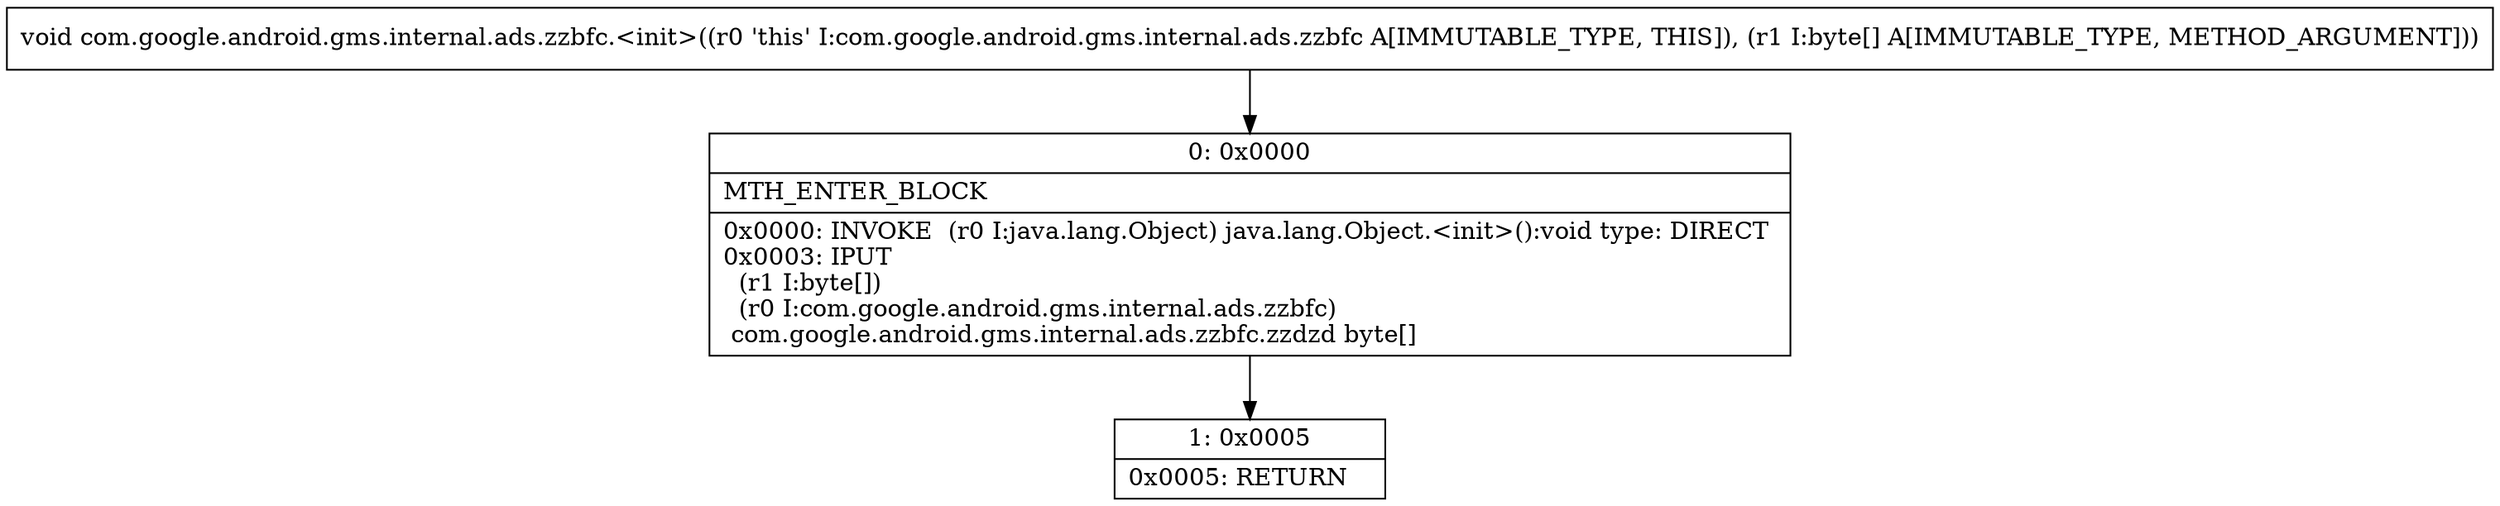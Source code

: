 digraph "CFG forcom.google.android.gms.internal.ads.zzbfc.\<init\>([B)V" {
Node_0 [shape=record,label="{0\:\ 0x0000|MTH_ENTER_BLOCK\l|0x0000: INVOKE  (r0 I:java.lang.Object) java.lang.Object.\<init\>():void type: DIRECT \l0x0003: IPUT  \l  (r1 I:byte[])\l  (r0 I:com.google.android.gms.internal.ads.zzbfc)\l com.google.android.gms.internal.ads.zzbfc.zzdzd byte[] \l}"];
Node_1 [shape=record,label="{1\:\ 0x0005|0x0005: RETURN   \l}"];
MethodNode[shape=record,label="{void com.google.android.gms.internal.ads.zzbfc.\<init\>((r0 'this' I:com.google.android.gms.internal.ads.zzbfc A[IMMUTABLE_TYPE, THIS]), (r1 I:byte[] A[IMMUTABLE_TYPE, METHOD_ARGUMENT])) }"];
MethodNode -> Node_0;
Node_0 -> Node_1;
}


